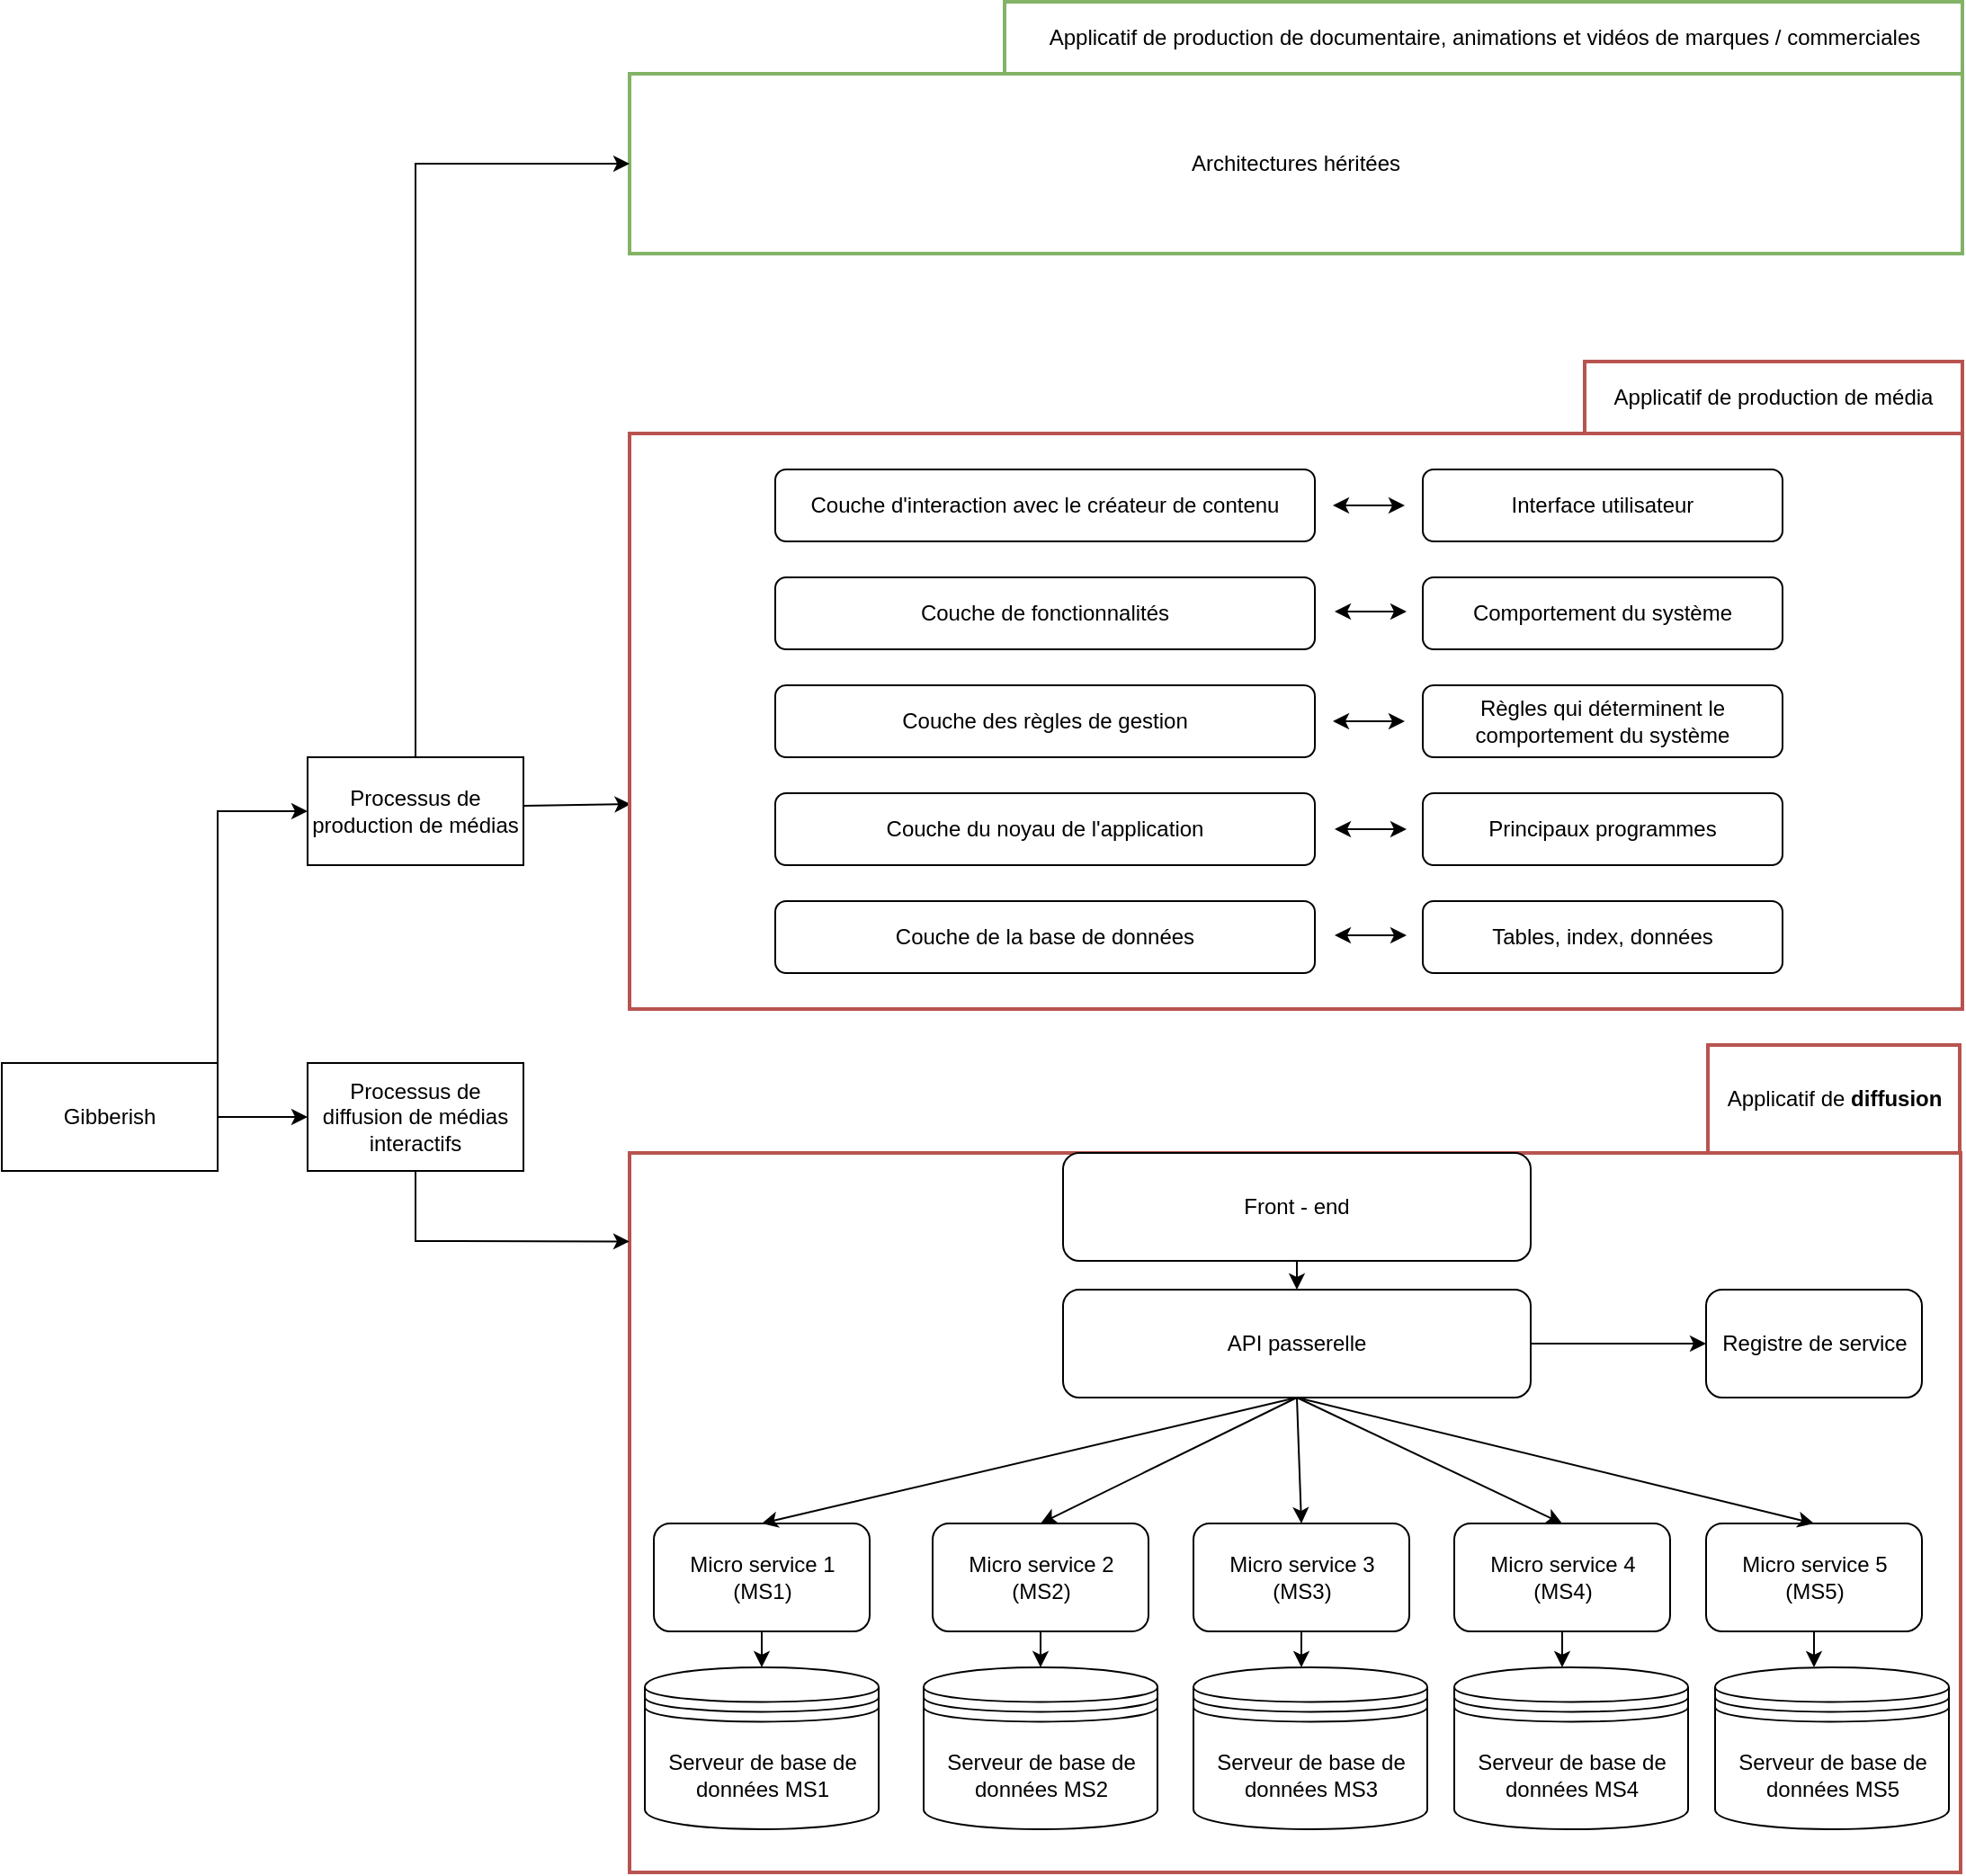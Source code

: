 <mxfile version="20.5.3" type="github">
  <diagram id="J4lTsCqaWdvs94E4tDBU" name="Page-1">
    <mxGraphModel dx="2031" dy="1034" grid="1" gridSize="10" guides="1" tooltips="1" connect="1" arrows="1" fold="1" page="1" pageScale="1" pageWidth="827" pageHeight="1169" math="0" shadow="0">
      <root>
        <mxCell id="0" />
        <mxCell id="1" parent="0" />
        <mxCell id="wo86FMuEZb9ytW6Cp0ga-19" value="" style="rounded=0;whiteSpace=wrap;html=1;strokeWidth=2;fillColor=none;strokeColor=#b85450;" parent="1" vertex="1">
          <mxGeometry x="359" y="670" width="740" height="400" as="geometry" />
        </mxCell>
        <mxCell id="wo86FMuEZb9ytW6Cp0ga-26" value="Gibberish" style="rounded=0;whiteSpace=wrap;html=1;strokeWidth=1;fillColor=none;" parent="1" vertex="1">
          <mxGeometry x="10" y="620" width="120" height="60" as="geometry" />
        </mxCell>
        <mxCell id="wo86FMuEZb9ytW6Cp0ga-28" value="Processus de diffusion de médias interactifs" style="rounded=0;whiteSpace=wrap;html=1;strokeWidth=1;fillColor=none;" parent="1" vertex="1">
          <mxGeometry x="180" y="620" width="120" height="60" as="geometry" />
        </mxCell>
        <mxCell id="xsgijD-SskbSGqHChYv_-15" value="" style="endArrow=classic;html=1;rounded=0;exitX=0.5;exitY=1;exitDx=0;exitDy=0;entryX=0;entryY=0.123;entryDx=0;entryDy=0;entryPerimeter=0;" edge="1" parent="1" source="wo86FMuEZb9ytW6Cp0ga-28" target="wo86FMuEZb9ytW6Cp0ga-19">
          <mxGeometry width="50" height="50" relative="1" as="geometry">
            <mxPoint x="560" y="850" as="sourcePoint" />
            <mxPoint x="280" y="650" as="targetPoint" />
            <Array as="points">
              <mxPoint x="240" y="719" />
            </Array>
          </mxGeometry>
        </mxCell>
        <mxCell id="xsgijD-SskbSGqHChYv_-29" value="" style="endArrow=classic;html=1;rounded=0;strokeColor=#000000;exitX=1;exitY=0.5;exitDx=0;exitDy=0;entryX=0;entryY=0.5;entryDx=0;entryDy=0;" edge="1" parent="1" source="wo86FMuEZb9ytW6Cp0ga-26" target="wo86FMuEZb9ytW6Cp0ga-28">
          <mxGeometry width="50" height="50" relative="1" as="geometry">
            <mxPoint x="760" y="800" as="sourcePoint" />
            <mxPoint x="810" y="750" as="targetPoint" />
          </mxGeometry>
        </mxCell>
        <mxCell id="xsgijD-SskbSGqHChYv_-30" value="" style="endArrow=classic;html=1;rounded=0;strokeColor=#000000;exitX=1;exitY=0.5;exitDx=0;exitDy=0;entryX=0;entryY=0.5;entryDx=0;entryDy=0;" edge="1" parent="1" source="wo86FMuEZb9ytW6Cp0ga-26" target="xsgijD-SskbSGqHChYv_-33">
          <mxGeometry width="50" height="50" relative="1" as="geometry">
            <mxPoint x="760" y="660" as="sourcePoint" />
            <mxPoint x="130" y="470" as="targetPoint" />
            <Array as="points">
              <mxPoint x="130" y="480" />
            </Array>
          </mxGeometry>
        </mxCell>
        <mxCell id="xsgijD-SskbSGqHChYv_-31" value="Architectures héritées" style="rounded=0;whiteSpace=wrap;html=1;strokeWidth=2;fillColor=none;strokeColor=#82b366;" vertex="1" parent="1">
          <mxGeometry x="359" y="70" width="741" height="100" as="geometry" />
        </mxCell>
        <mxCell id="xsgijD-SskbSGqHChYv_-32" value="Applicatif de production de documentaire, animations et vidéos de marques / commerciales" style="rounded=0;whiteSpace=wrap;html=1;strokeWidth=2;fillColor=none;strokeColor=#82b366;" vertex="1" parent="1">
          <mxGeometry x="567.5" y="30" width="532.5" height="40" as="geometry" />
        </mxCell>
        <mxCell id="xsgijD-SskbSGqHChYv_-33" value="Processus de production de médias" style="rounded=0;whiteSpace=wrap;html=1;strokeWidth=1;fillColor=none;" vertex="1" parent="1">
          <mxGeometry x="180" y="450" width="120" height="60" as="geometry" />
        </mxCell>
        <mxCell id="xsgijD-SskbSGqHChYv_-36" value="" style="endArrow=classic;html=1;rounded=0;exitX=0.5;exitY=0;exitDx=0;exitDy=0;entryX=0;entryY=0.5;entryDx=0;entryDy=0;" edge="1" parent="1" source="xsgijD-SskbSGqHChYv_-33" target="xsgijD-SskbSGqHChYv_-31">
          <mxGeometry width="50" height="50" relative="1" as="geometry">
            <mxPoint x="300" y="480.21" as="sourcePoint" />
            <mxPoint x="360" y="479.41" as="targetPoint" />
            <Array as="points">
              <mxPoint x="240" y="120" />
            </Array>
          </mxGeometry>
        </mxCell>
        <mxCell id="xsgijD-SskbSGqHChYv_-38" value="" style="endArrow=classic;html=1;rounded=0;strokeColor=#000000;entryX=0.001;entryY=0.644;entryDx=0;entryDy=0;entryPerimeter=0;" edge="1" parent="1" target="xsgijD-SskbSGqHChYv_-39">
          <mxGeometry width="50" height="50" relative="1" as="geometry">
            <mxPoint x="300" y="477" as="sourcePoint" />
            <mxPoint x="352.5" y="482" as="targetPoint" />
          </mxGeometry>
        </mxCell>
        <mxCell id="xsgijD-SskbSGqHChYv_-39" value="" style="rounded=0;whiteSpace=wrap;html=1;strokeWidth=2;fillColor=none;strokeColor=#b85450;" vertex="1" parent="1">
          <mxGeometry x="359" y="270" width="741" height="320" as="geometry" />
        </mxCell>
        <mxCell id="xsgijD-SskbSGqHChYv_-40" value="Applicatif de production de média" style="rounded=0;whiteSpace=wrap;html=1;strokeWidth=2;fillColor=none;strokeColor=#b85450;" vertex="1" parent="1">
          <mxGeometry x="890" y="230" width="210" height="40" as="geometry" />
        </mxCell>
        <mxCell id="xsgijD-SskbSGqHChYv_-43" value="" style="group" vertex="1" connectable="0" parent="1">
          <mxGeometry x="367.5" y="670" width="730" height="376" as="geometry" />
        </mxCell>
        <mxCell id="SsCDJ0o37DeABF8u1zy4-1" value="API passerelle" style="rounded=1;whiteSpace=wrap;html=1;" parent="xsgijD-SskbSGqHChYv_-43" vertex="1">
          <mxGeometry x="232.5" y="76" width="260" height="60" as="geometry" />
        </mxCell>
        <mxCell id="SsCDJ0o37DeABF8u1zy4-2" value="Registre de service" style="rounded=1;whiteSpace=wrap;html=1;" parent="xsgijD-SskbSGqHChYv_-43" vertex="1">
          <mxGeometry x="590" y="76" width="120" height="60" as="geometry" />
        </mxCell>
        <mxCell id="SsCDJ0o37DeABF8u1zy4-5" value="&lt;div&gt;Micro service 1&lt;br&gt;(MS1)&lt;br&gt;&lt;/div&gt;" style="rounded=1;whiteSpace=wrap;html=1;" parent="xsgijD-SskbSGqHChYv_-43" vertex="1">
          <mxGeometry x="5" y="206" width="120" height="60" as="geometry" />
        </mxCell>
        <mxCell id="SsCDJ0o37DeABF8u1zy4-7" value="&lt;div&gt;Micro service 5&lt;br&gt;(MS5)&lt;br&gt;&lt;/div&gt;" style="rounded=1;whiteSpace=wrap;html=1;" parent="xsgijD-SskbSGqHChYv_-43" vertex="1">
          <mxGeometry x="590" y="206" width="120" height="60" as="geometry" />
        </mxCell>
        <mxCell id="SsCDJ0o37DeABF8u1zy4-12" value="Serveur de base de données MS1" style="shape=datastore;whiteSpace=wrap;html=1;fillColor=none;strokeColor=#000000;" parent="xsgijD-SskbSGqHChYv_-43" vertex="1">
          <mxGeometry y="286" width="130" height="90" as="geometry" />
        </mxCell>
        <mxCell id="SsCDJ0o37DeABF8u1zy4-15" value="Front - end" style="rounded=1;whiteSpace=wrap;html=1;" parent="xsgijD-SskbSGqHChYv_-43" vertex="1">
          <mxGeometry x="232.5" width="260" height="60" as="geometry" />
        </mxCell>
        <mxCell id="SsCDJ0o37DeABF8u1zy4-16" value="" style="endArrow=classic;html=1;rounded=0;entryX=0.5;entryY=0;entryDx=0;entryDy=0;exitX=0.5;exitY=1;exitDx=0;exitDy=0;" parent="xsgijD-SskbSGqHChYv_-43" source="SsCDJ0o37DeABF8u1zy4-15" target="SsCDJ0o37DeABF8u1zy4-1" edge="1">
          <mxGeometry width="50" height="50" relative="1" as="geometry">
            <mxPoint x="264" y="266" as="sourcePoint" />
            <mxPoint x="314" y="216" as="targetPoint" />
          </mxGeometry>
        </mxCell>
        <mxCell id="SsCDJ0o37DeABF8u1zy4-17" value="" style="endArrow=classic;html=1;rounded=0;entryX=0;entryY=0.5;entryDx=0;entryDy=0;exitX=1;exitY=0.5;exitDx=0;exitDy=0;" parent="xsgijD-SskbSGqHChYv_-43" source="SsCDJ0o37DeABF8u1zy4-1" target="SsCDJ0o37DeABF8u1zy4-2" edge="1">
          <mxGeometry width="50" height="50" relative="1" as="geometry">
            <mxPoint x="354" y="150.5" as="sourcePoint" />
            <mxPoint x="314" y="320.5" as="targetPoint" />
          </mxGeometry>
        </mxCell>
        <mxCell id="SsCDJ0o37DeABF8u1zy4-18" value="" style="endArrow=classic;html=1;rounded=0;entryX=0.5;entryY=0;entryDx=0;entryDy=0;exitX=0.5;exitY=1;exitDx=0;exitDy=0;" parent="xsgijD-SskbSGqHChYv_-43" source="SsCDJ0o37DeABF8u1zy4-5" target="SsCDJ0o37DeABF8u1zy4-12" edge="1">
          <mxGeometry width="50" height="50" relative="1" as="geometry">
            <mxPoint x="255" y="296" as="sourcePoint" />
            <mxPoint x="305" y="246" as="targetPoint" />
          </mxGeometry>
        </mxCell>
        <mxCell id="SsCDJ0o37DeABF8u1zy4-23" value="&lt;div&gt;Micro service 4&lt;br&gt;(MS4)&lt;br&gt;&lt;/div&gt;" style="rounded=1;whiteSpace=wrap;html=1;" parent="xsgijD-SskbSGqHChYv_-43" vertex="1">
          <mxGeometry x="450" y="206" width="120" height="60" as="geometry" />
        </mxCell>
        <mxCell id="SsCDJ0o37DeABF8u1zy4-28" value="" style="endArrow=classic;html=1;rounded=0;entryX=0.5;entryY=0;entryDx=0;entryDy=0;exitX=0.5;exitY=1;exitDx=0;exitDy=0;" parent="xsgijD-SskbSGqHChYv_-43" source="SsCDJ0o37DeABF8u1zy4-23" edge="1">
          <mxGeometry width="50" height="50" relative="1" as="geometry">
            <mxPoint x="880" y="266" as="sourcePoint" />
            <mxPoint x="510" y="286" as="targetPoint" />
          </mxGeometry>
        </mxCell>
        <mxCell id="SsCDJ0o37DeABF8u1zy4-29" value="" style="endArrow=classic;html=1;rounded=0;entryX=0.5;entryY=0;entryDx=0;entryDy=0;exitX=0.5;exitY=1;exitDx=0;exitDy=0;" parent="xsgijD-SskbSGqHChYv_-43" source="SsCDJ0o37DeABF8u1zy4-7" edge="1">
          <mxGeometry width="50" height="50" relative="1" as="geometry">
            <mxPoint x="627" y="373" as="sourcePoint" />
            <mxPoint x="650" y="286" as="targetPoint" />
          </mxGeometry>
        </mxCell>
        <mxCell id="SsCDJ0o37DeABF8u1zy4-33" value="&lt;div&gt;Micro service 2&lt;br&gt;(MS2)&lt;br&gt;&lt;/div&gt;" style="rounded=1;whiteSpace=wrap;html=1;" parent="xsgijD-SskbSGqHChYv_-43" vertex="1">
          <mxGeometry x="160" y="206" width="120" height="60" as="geometry" />
        </mxCell>
        <mxCell id="SsCDJ0o37DeABF8u1zy4-35" value="" style="endArrow=classic;html=1;rounded=0;entryX=0.5;entryY=0;entryDx=0;entryDy=0;exitX=0.5;exitY=1;exitDx=0;exitDy=0;" parent="xsgijD-SskbSGqHChYv_-43" source="SsCDJ0o37DeABF8u1zy4-33" edge="1">
          <mxGeometry width="50" height="50" relative="1" as="geometry">
            <mxPoint x="410" y="296" as="sourcePoint" />
            <mxPoint x="220" y="286" as="targetPoint" />
          </mxGeometry>
        </mxCell>
        <mxCell id="SsCDJ0o37DeABF8u1zy4-40" value="&lt;div&gt;Micro service 3&lt;br&gt;(MS3)&lt;br&gt;&lt;/div&gt;" style="rounded=1;whiteSpace=wrap;html=1;" parent="xsgijD-SskbSGqHChYv_-43" vertex="1">
          <mxGeometry x="305" y="206" width="120" height="60" as="geometry" />
        </mxCell>
        <mxCell id="SsCDJ0o37DeABF8u1zy4-42" value="" style="endArrow=classic;html=1;rounded=0;entryX=0.5;entryY=0;entryDx=0;entryDy=0;exitX=0.5;exitY=1;exitDx=0;exitDy=0;" parent="xsgijD-SskbSGqHChYv_-43" source="SsCDJ0o37DeABF8u1zy4-40" edge="1">
          <mxGeometry width="50" height="50" relative="1" as="geometry">
            <mxPoint x="555" y="296" as="sourcePoint" />
            <mxPoint x="365" y="286" as="targetPoint" />
          </mxGeometry>
        </mxCell>
        <mxCell id="SsCDJ0o37DeABF8u1zy4-48" value="" style="endArrow=classic;html=1;rounded=0;entryX=0.5;entryY=0;entryDx=0;entryDy=0;exitX=0.5;exitY=1;exitDx=0;exitDy=0;startArrow=none;" parent="xsgijD-SskbSGqHChYv_-43" target="SsCDJ0o37DeABF8u1zy4-5" edge="1">
          <mxGeometry width="50" height="50" relative="1" as="geometry">
            <mxPoint x="65" y="206" as="sourcePoint" />
            <mxPoint x="390" y="226" as="targetPoint" />
          </mxGeometry>
        </mxCell>
        <mxCell id="xsgijD-SskbSGqHChYv_-3" value="" style="endArrow=classic;html=1;rounded=0;entryX=0.5;entryY=0;entryDx=0;entryDy=0;exitX=0.5;exitY=1;exitDx=0;exitDy=0;fillColor=#e1d5e7;strokeColor=#000000;" edge="1" parent="xsgijD-SskbSGqHChYv_-43" source="SsCDJ0o37DeABF8u1zy4-1" target="SsCDJ0o37DeABF8u1zy4-5">
          <mxGeometry width="50" height="50" relative="1" as="geometry">
            <mxPoint x="190" y="126" as="sourcePoint" />
            <mxPoint x="65" y="176" as="targetPoint" />
          </mxGeometry>
        </mxCell>
        <mxCell id="xsgijD-SskbSGqHChYv_-5" value="" style="endArrow=classic;html=1;rounded=0;entryX=0.5;entryY=0;entryDx=0;entryDy=0;exitX=0.5;exitY=1;exitDx=0;exitDy=0;fillColor=#e1d5e7;strokeColor=#000000;" edge="1" parent="xsgijD-SskbSGqHChYv_-43" target="SsCDJ0o37DeABF8u1zy4-33" source="SsCDJ0o37DeABF8u1zy4-1">
          <mxGeometry width="50" height="50" relative="1" as="geometry">
            <mxPoint x="505" y="116" as="sourcePoint" />
            <mxPoint x="217.5" y="176" as="targetPoint" />
          </mxGeometry>
        </mxCell>
        <mxCell id="xsgijD-SskbSGqHChYv_-7" value="" style="endArrow=classic;html=1;rounded=0;entryX=0.5;entryY=0;entryDx=0;entryDy=0;exitX=0.5;exitY=1;exitDx=0;exitDy=0;fillColor=#e1d5e7;strokeColor=#000000;" edge="1" parent="xsgijD-SskbSGqHChYv_-43" target="SsCDJ0o37DeABF8u1zy4-40" source="SsCDJ0o37DeABF8u1zy4-1">
          <mxGeometry width="50" height="50" relative="1" as="geometry">
            <mxPoint x="660" y="126" as="sourcePoint" />
            <mxPoint x="362.5" y="176" as="targetPoint" />
          </mxGeometry>
        </mxCell>
        <mxCell id="xsgijD-SskbSGqHChYv_-9" value="" style="endArrow=classic;html=1;rounded=0;entryX=0.5;entryY=0;entryDx=0;entryDy=0;exitX=0.5;exitY=1;exitDx=0;exitDy=0;fillColor=#e1d5e7;strokeColor=#000000;" edge="1" parent="xsgijD-SskbSGqHChYv_-43" target="SsCDJ0o37DeABF8u1zy4-23" source="SsCDJ0o37DeABF8u1zy4-1">
          <mxGeometry width="50" height="50" relative="1" as="geometry">
            <mxPoint x="812" y="126" as="sourcePoint" />
            <mxPoint x="508.5" y="176" as="targetPoint" />
          </mxGeometry>
        </mxCell>
        <mxCell id="xsgijD-SskbSGqHChYv_-11" value="" style="endArrow=classic;html=1;rounded=0;entryX=0.5;entryY=0;entryDx=0;entryDy=0;exitX=0.5;exitY=1;exitDx=0;exitDy=0;fillColor=#e1d5e7;strokeColor=#000000;" edge="1" parent="xsgijD-SskbSGqHChYv_-43" target="SsCDJ0o37DeABF8u1zy4-7" source="SsCDJ0o37DeABF8u1zy4-1">
          <mxGeometry width="50" height="50" relative="1" as="geometry">
            <mxPoint x="955" y="126" as="sourcePoint" />
            <mxPoint x="650" y="176" as="targetPoint" />
            <Array as="points" />
          </mxGeometry>
        </mxCell>
        <mxCell id="xsgijD-SskbSGqHChYv_-23" value="Serveur de base de données MS2" style="shape=datastore;whiteSpace=wrap;html=1;fillColor=none;strokeColor=#000000;" vertex="1" parent="xsgijD-SskbSGqHChYv_-43">
          <mxGeometry x="155" y="286" width="130" height="90" as="geometry" />
        </mxCell>
        <mxCell id="xsgijD-SskbSGqHChYv_-24" value="Serveur de base de données MS3" style="shape=datastore;whiteSpace=wrap;html=1;fillColor=none;strokeColor=#000000;" vertex="1" parent="xsgijD-SskbSGqHChYv_-43">
          <mxGeometry x="305" y="286" width="130" height="90" as="geometry" />
        </mxCell>
        <mxCell id="xsgijD-SskbSGqHChYv_-25" value="Serveur de base de données MS4" style="shape=datastore;whiteSpace=wrap;html=1;fillColor=none;strokeColor=#000000;" vertex="1" parent="xsgijD-SskbSGqHChYv_-43">
          <mxGeometry x="450" y="286" width="130" height="90" as="geometry" />
        </mxCell>
        <mxCell id="xsgijD-SskbSGqHChYv_-26" value="Serveur de base de données MS5" style="shape=datastore;whiteSpace=wrap;html=1;fillColor=none;strokeColor=#000000;" vertex="1" parent="xsgijD-SskbSGqHChYv_-43">
          <mxGeometry x="595" y="286" width="130" height="90" as="geometry" />
        </mxCell>
        <mxCell id="wo86FMuEZb9ytW6Cp0ga-20" value="Applicatif de &lt;b&gt;diffusion&lt;/b&gt;" style="rounded=0;whiteSpace=wrap;html=1;strokeWidth=2;fillColor=none;strokeColor=#b85450;" parent="xsgijD-SskbSGqHChYv_-43" vertex="1">
          <mxGeometry x="591" y="-60" width="140" height="60" as="geometry" />
        </mxCell>
        <mxCell id="xsgijD-SskbSGqHChYv_-59" value="" style="group" vertex="1" connectable="0" parent="1">
          <mxGeometry x="440" y="290" width="560" height="280" as="geometry" />
        </mxCell>
        <mxCell id="xsgijD-SskbSGqHChYv_-44" value="Couche d&#39;interaction avec le créateur de contenu" style="rounded=1;whiteSpace=wrap;html=1;" vertex="1" parent="xsgijD-SskbSGqHChYv_-59">
          <mxGeometry width="300" height="40" as="geometry" />
        </mxCell>
        <mxCell id="xsgijD-SskbSGqHChYv_-45" value="" style="endArrow=classic;startArrow=classic;html=1;rounded=0;" edge="1" parent="xsgijD-SskbSGqHChYv_-59">
          <mxGeometry width="50" height="50" relative="1" as="geometry">
            <mxPoint x="310" y="20" as="sourcePoint" />
            <mxPoint x="350" y="20" as="targetPoint" />
          </mxGeometry>
        </mxCell>
        <mxCell id="xsgijD-SskbSGqHChYv_-46" value="Interface utilisateur" style="rounded=1;whiteSpace=wrap;html=1;" vertex="1" parent="xsgijD-SskbSGqHChYv_-59">
          <mxGeometry x="360" width="200" height="40" as="geometry" />
        </mxCell>
        <mxCell id="xsgijD-SskbSGqHChYv_-47" value="Comportement du système" style="rounded=1;whiteSpace=wrap;html=1;" vertex="1" parent="xsgijD-SskbSGqHChYv_-59">
          <mxGeometry x="360" y="60" width="200" height="40" as="geometry" />
        </mxCell>
        <mxCell id="xsgijD-SskbSGqHChYv_-48" value="" style="endArrow=classic;startArrow=classic;html=1;rounded=0;" edge="1" parent="xsgijD-SskbSGqHChYv_-59">
          <mxGeometry width="50" height="50" relative="1" as="geometry">
            <mxPoint x="311" y="79" as="sourcePoint" />
            <mxPoint x="351" y="79" as="targetPoint" />
          </mxGeometry>
        </mxCell>
        <mxCell id="xsgijD-SskbSGqHChYv_-49" value="Couche de fonctionnalités" style="rounded=1;whiteSpace=wrap;html=1;" vertex="1" parent="xsgijD-SskbSGqHChYv_-59">
          <mxGeometry y="60" width="300" height="40" as="geometry" />
        </mxCell>
        <mxCell id="xsgijD-SskbSGqHChYv_-50" value="Couche des règles de gestion" style="rounded=1;whiteSpace=wrap;html=1;" vertex="1" parent="xsgijD-SskbSGqHChYv_-59">
          <mxGeometry y="120" width="300" height="40" as="geometry" />
        </mxCell>
        <mxCell id="xsgijD-SskbSGqHChYv_-51" value="" style="endArrow=classic;startArrow=classic;html=1;rounded=0;" edge="1" parent="xsgijD-SskbSGqHChYv_-59">
          <mxGeometry width="50" height="50" relative="1" as="geometry">
            <mxPoint x="310" y="140" as="sourcePoint" />
            <mxPoint x="350" y="140" as="targetPoint" />
          </mxGeometry>
        </mxCell>
        <mxCell id="xsgijD-SskbSGqHChYv_-52" value="Règles qui déterminent le comportement du système" style="rounded=1;whiteSpace=wrap;html=1;" vertex="1" parent="xsgijD-SskbSGqHChYv_-59">
          <mxGeometry x="360" y="120" width="200" height="40" as="geometry" />
        </mxCell>
        <mxCell id="xsgijD-SskbSGqHChYv_-53" value="Principaux programmes" style="rounded=1;whiteSpace=wrap;html=1;" vertex="1" parent="xsgijD-SskbSGqHChYv_-59">
          <mxGeometry x="360" y="180" width="200" height="40" as="geometry" />
        </mxCell>
        <mxCell id="xsgijD-SskbSGqHChYv_-54" value="" style="endArrow=classic;startArrow=classic;html=1;rounded=0;" edge="1" parent="xsgijD-SskbSGqHChYv_-59">
          <mxGeometry width="50" height="50" relative="1" as="geometry">
            <mxPoint x="311" y="200" as="sourcePoint" />
            <mxPoint x="351" y="200" as="targetPoint" />
          </mxGeometry>
        </mxCell>
        <mxCell id="xsgijD-SskbSGqHChYv_-55" value="Couche du noyau de l&#39;application" style="rounded=1;whiteSpace=wrap;html=1;" vertex="1" parent="xsgijD-SskbSGqHChYv_-59">
          <mxGeometry y="180" width="300" height="40" as="geometry" />
        </mxCell>
        <mxCell id="xsgijD-SskbSGqHChYv_-56" value="Couche de la base de données" style="rounded=1;whiteSpace=wrap;html=1;" vertex="1" parent="xsgijD-SskbSGqHChYv_-59">
          <mxGeometry y="240" width="300" height="40" as="geometry" />
        </mxCell>
        <mxCell id="xsgijD-SskbSGqHChYv_-57" value="" style="endArrow=classic;startArrow=classic;html=1;rounded=0;" edge="1" parent="xsgijD-SskbSGqHChYv_-59">
          <mxGeometry width="50" height="50" relative="1" as="geometry">
            <mxPoint x="311" y="259" as="sourcePoint" />
            <mxPoint x="351" y="259" as="targetPoint" />
          </mxGeometry>
        </mxCell>
        <mxCell id="xsgijD-SskbSGqHChYv_-58" value="Tables, index, données" style="rounded=1;whiteSpace=wrap;html=1;" vertex="1" parent="xsgijD-SskbSGqHChYv_-59">
          <mxGeometry x="360" y="240" width="200" height="40" as="geometry" />
        </mxCell>
      </root>
    </mxGraphModel>
  </diagram>
</mxfile>
